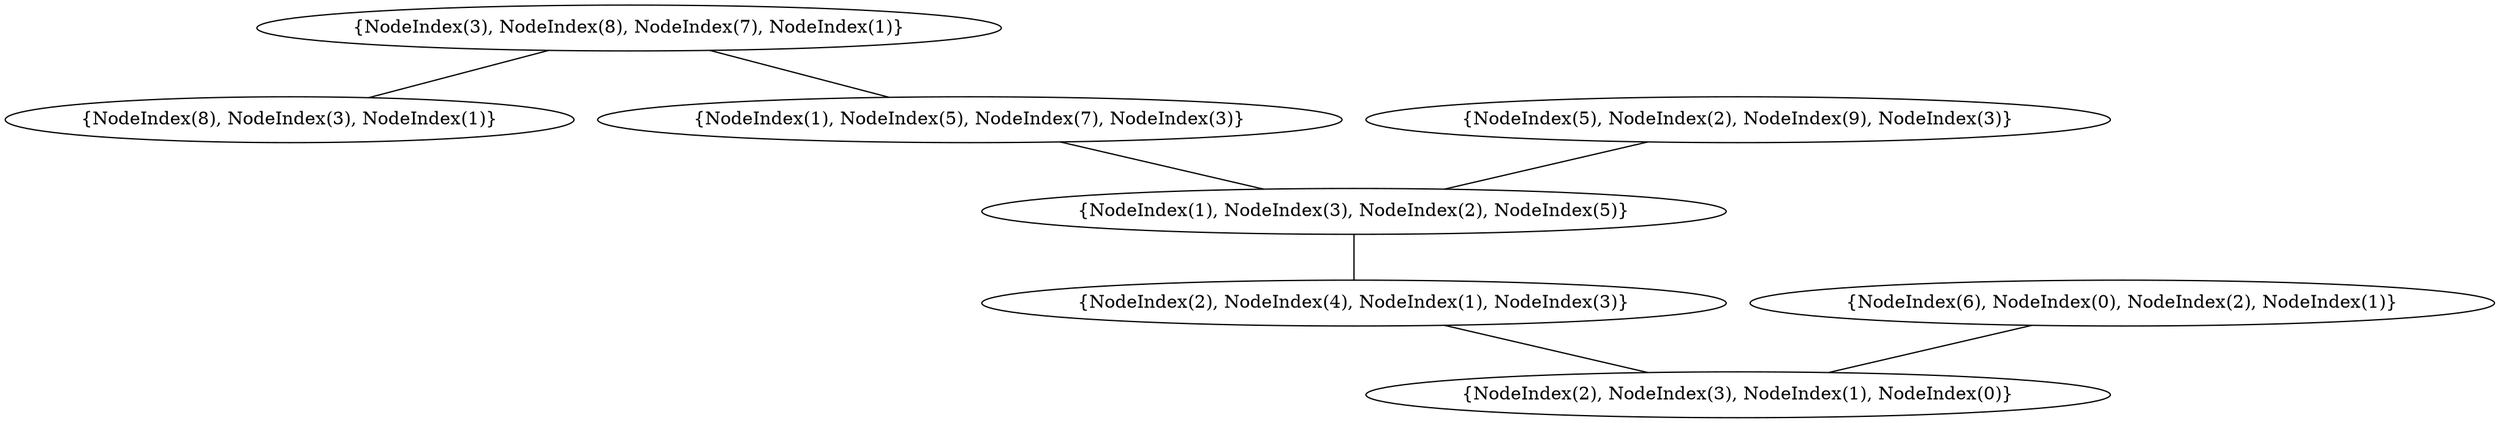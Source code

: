 graph {
    0 [ label = "{NodeIndex(2), NodeIndex(3), NodeIndex(1), NodeIndex(0)}" ]
    1 [ label = "{NodeIndex(2), NodeIndex(4), NodeIndex(1), NodeIndex(3)}" ]
    2 [ label = "{NodeIndex(1), NodeIndex(3), NodeIndex(2), NodeIndex(5)}" ]
    3 [ label = "{NodeIndex(8), NodeIndex(3), NodeIndex(1)}" ]
    4 [ label = "{NodeIndex(6), NodeIndex(0), NodeIndex(2), NodeIndex(1)}" ]
    5 [ label = "{NodeIndex(1), NodeIndex(5), NodeIndex(7), NodeIndex(3)}" ]
    6 [ label = "{NodeIndex(3), NodeIndex(8), NodeIndex(7), NodeIndex(1)}" ]
    7 [ label = "{NodeIndex(5), NodeIndex(2), NodeIndex(9), NodeIndex(3)}" ]
    1 -- 0 [ ]
    2 -- 1 [ ]
    4 -- 0 [ ]
    7 -- 2 [ ]
    6 -- 5 [ ]
    6 -- 3 [ ]
    5 -- 2 [ ]
}
